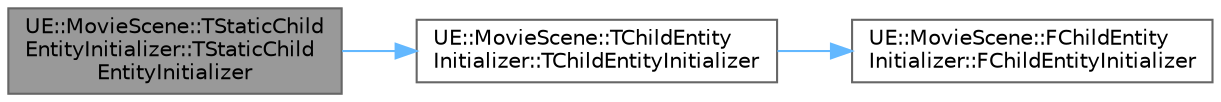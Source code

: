 digraph "UE::MovieScene::TStaticChildEntityInitializer::TStaticChildEntityInitializer"
{
 // INTERACTIVE_SVG=YES
 // LATEX_PDF_SIZE
  bgcolor="transparent";
  edge [fontname=Helvetica,fontsize=10,labelfontname=Helvetica,labelfontsize=10];
  node [fontname=Helvetica,fontsize=10,shape=box,height=0.2,width=0.4];
  rankdir="LR";
  Node1 [id="Node000001",label="UE::MovieScene::TStaticChild\lEntityInitializer::TStaticChild\lEntityInitializer",height=0.2,width=0.4,color="gray40", fillcolor="grey60", style="filled", fontcolor="black",tooltip=" "];
  Node1 -> Node2 [id="edge1_Node000001_Node000002",color="steelblue1",style="solid",tooltip=" "];
  Node2 [id="Node000002",label="UE::MovieScene::TChildEntity\lInitializer::TChildEntityInitializer",height=0.2,width=0.4,color="grey40", fillcolor="white", style="filled",URL="$db/d43/structUE_1_1MovieScene_1_1TChildEntityInitializer.html#aab143fb9581568ceaf0de5eba6e4c132",tooltip=" "];
  Node2 -> Node3 [id="edge2_Node000002_Node000003",color="steelblue1",style="solid",tooltip=" "];
  Node3 [id="Node000003",label="UE::MovieScene::FChildEntity\lInitializer::FChildEntityInitializer",height=0.2,width=0.4,color="grey40", fillcolor="white", style="filled",URL="$d2/db6/structUE_1_1MovieScene_1_1FChildEntityInitializer.html#aa3ffe3b3da19574c7c3a0141fa4b6be4",tooltip=" "];
}
